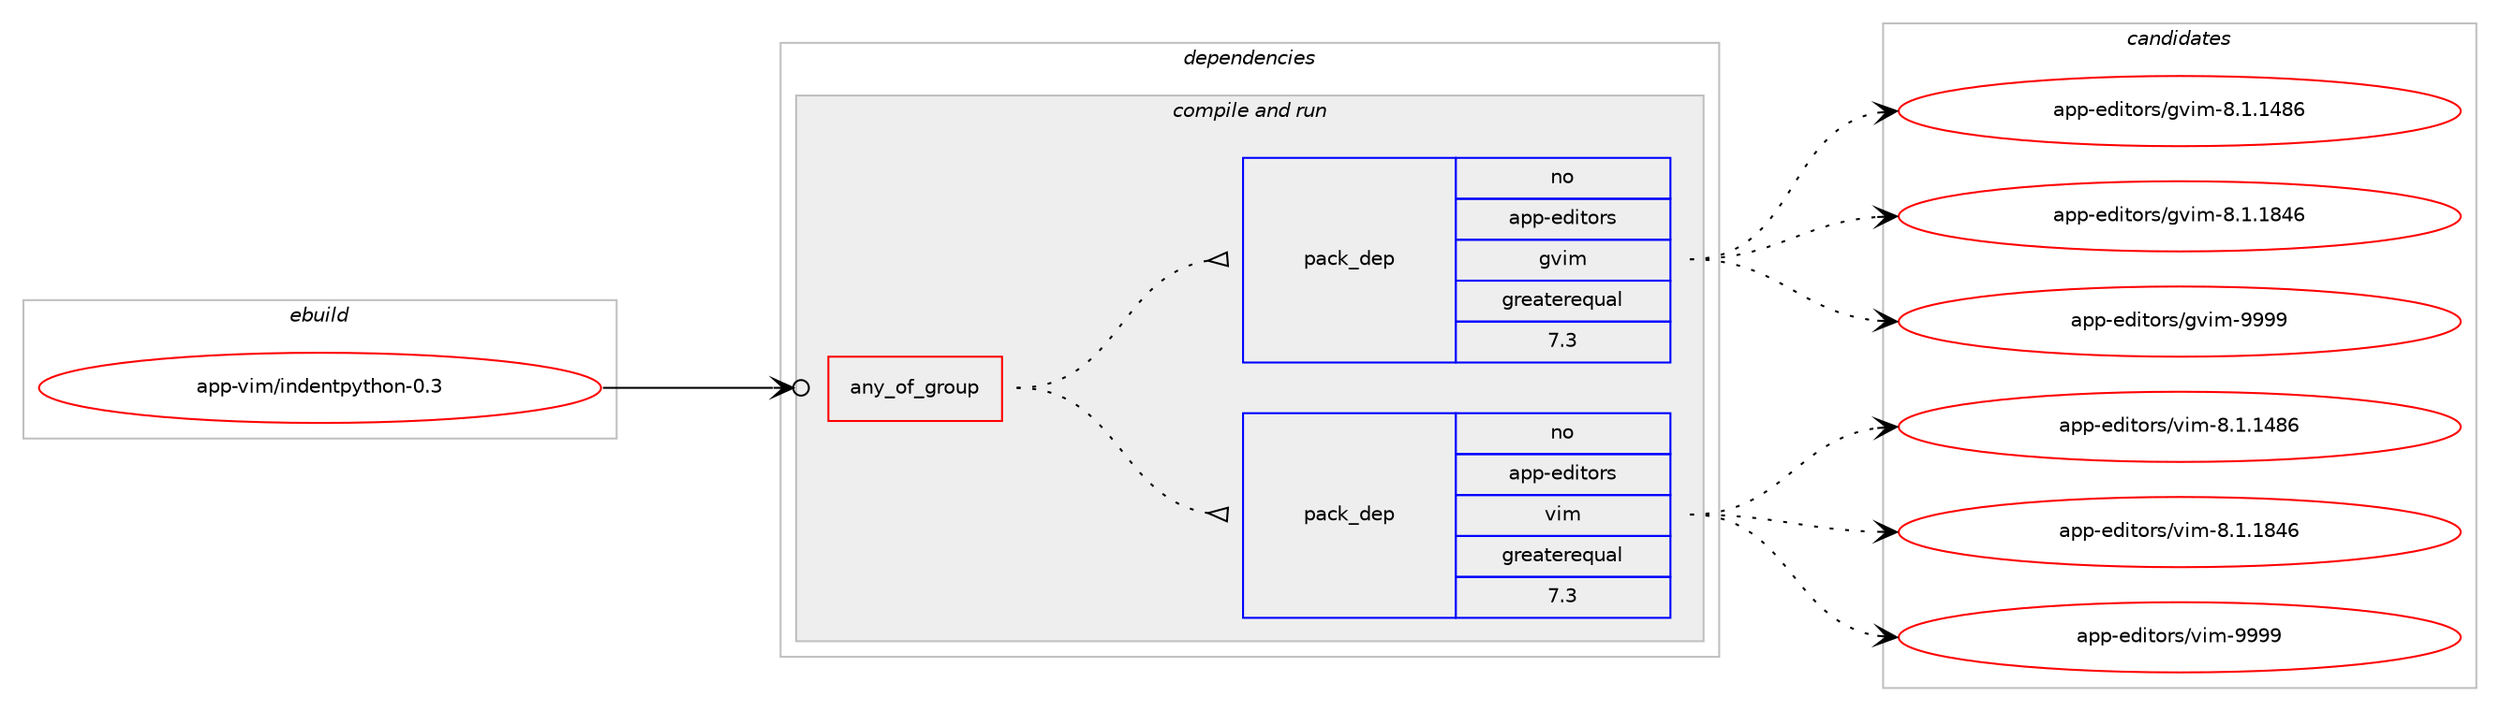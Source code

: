digraph prolog {

# *************
# Graph options
# *************

newrank=true;
concentrate=true;
compound=true;
graph [rankdir=LR,fontname=Helvetica,fontsize=10,ranksep=1.5];#, ranksep=2.5, nodesep=0.2];
edge  [arrowhead=vee];
node  [fontname=Helvetica,fontsize=10];

# **********
# The ebuild
# **********

subgraph cluster_leftcol {
color=gray;
rank=same;
label=<<i>ebuild</i>>;
id [label="app-vim/indentpython-0.3", color=red, width=4, href="../app-vim/indentpython-0.3.svg"];
}

# ****************
# The dependencies
# ****************

subgraph cluster_midcol {
color=gray;
label=<<i>dependencies</i>>;
subgraph cluster_compile {
fillcolor="#eeeeee";
style=filled;
label=<<i>compile</i>>;
}
subgraph cluster_compileandrun {
fillcolor="#eeeeee";
style=filled;
label=<<i>compile and run</i>>;
subgraph any9079 {
dependency513953 [label=<<TABLE BORDER="0" CELLBORDER="1" CELLSPACING="0" CELLPADDING="4"><TR><TD CELLPADDING="10">any_of_group</TD></TR></TABLE>>, shape=none, color=red];subgraph pack382342 {
dependency513954 [label=<<TABLE BORDER="0" CELLBORDER="1" CELLSPACING="0" CELLPADDING="4" WIDTH="220"><TR><TD ROWSPAN="6" CELLPADDING="30">pack_dep</TD></TR><TR><TD WIDTH="110">no</TD></TR><TR><TD>app-editors</TD></TR><TR><TD>vim</TD></TR><TR><TD>greaterequal</TD></TR><TR><TD>7.3</TD></TR></TABLE>>, shape=none, color=blue];
}
dependency513953:e -> dependency513954:w [weight=20,style="dotted",arrowhead="oinv"];
subgraph pack382343 {
dependency513955 [label=<<TABLE BORDER="0" CELLBORDER="1" CELLSPACING="0" CELLPADDING="4" WIDTH="220"><TR><TD ROWSPAN="6" CELLPADDING="30">pack_dep</TD></TR><TR><TD WIDTH="110">no</TD></TR><TR><TD>app-editors</TD></TR><TR><TD>gvim</TD></TR><TR><TD>greaterequal</TD></TR><TR><TD>7.3</TD></TR></TABLE>>, shape=none, color=blue];
}
dependency513953:e -> dependency513955:w [weight=20,style="dotted",arrowhead="oinv"];
}
id:e -> dependency513953:w [weight=20,style="solid",arrowhead="odotvee"];
}
subgraph cluster_run {
fillcolor="#eeeeee";
style=filled;
label=<<i>run</i>>;
}
}

# **************
# The candidates
# **************

subgraph cluster_choices {
rank=same;
color=gray;
label=<<i>candidates</i>>;

subgraph choice382342 {
color=black;
nodesep=1;
choice971121124510110010511611111411547118105109455646494649525654 [label="app-editors/vim-8.1.1486", color=red, width=4,href="../app-editors/vim-8.1.1486.svg"];
choice971121124510110010511611111411547118105109455646494649565254 [label="app-editors/vim-8.1.1846", color=red, width=4,href="../app-editors/vim-8.1.1846.svg"];
choice9711211245101100105116111114115471181051094557575757 [label="app-editors/vim-9999", color=red, width=4,href="../app-editors/vim-9999.svg"];
dependency513954:e -> choice971121124510110010511611111411547118105109455646494649525654:w [style=dotted,weight="100"];
dependency513954:e -> choice971121124510110010511611111411547118105109455646494649565254:w [style=dotted,weight="100"];
dependency513954:e -> choice9711211245101100105116111114115471181051094557575757:w [style=dotted,weight="100"];
}
subgraph choice382343 {
color=black;
nodesep=1;
choice971121124510110010511611111411547103118105109455646494649525654 [label="app-editors/gvim-8.1.1486", color=red, width=4,href="../app-editors/gvim-8.1.1486.svg"];
choice971121124510110010511611111411547103118105109455646494649565254 [label="app-editors/gvim-8.1.1846", color=red, width=4,href="../app-editors/gvim-8.1.1846.svg"];
choice9711211245101100105116111114115471031181051094557575757 [label="app-editors/gvim-9999", color=red, width=4,href="../app-editors/gvim-9999.svg"];
dependency513955:e -> choice971121124510110010511611111411547103118105109455646494649525654:w [style=dotted,weight="100"];
dependency513955:e -> choice971121124510110010511611111411547103118105109455646494649565254:w [style=dotted,weight="100"];
dependency513955:e -> choice9711211245101100105116111114115471031181051094557575757:w [style=dotted,weight="100"];
}
}

}
